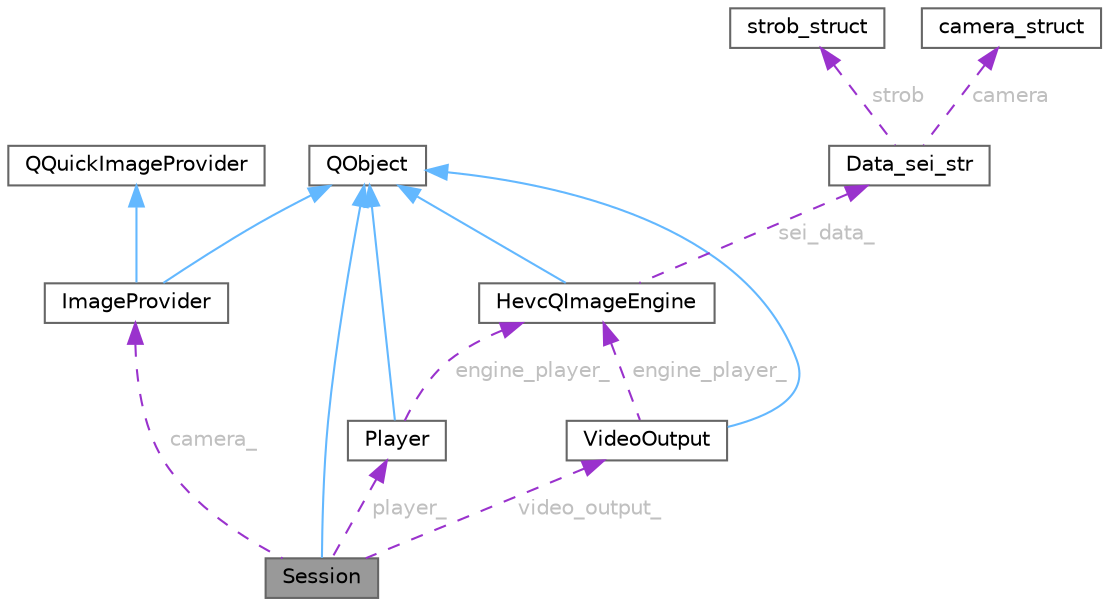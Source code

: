 digraph "Session"
{
 // LATEX_PDF_SIZE
  bgcolor="transparent";
  edge [fontname=Helvetica,fontsize=10,labelfontname=Helvetica,labelfontsize=10];
  node [fontname=Helvetica,fontsize=10,shape=box,height=0.2,width=0.4];
  Node1 [id="Node000001",label="Session",height=0.2,width=0.4,color="gray40", fillcolor="grey60", style="filled", fontcolor="black",tooltip=" "];
  Node2 -> Node1 [id="edge1_Node000001_Node000002",dir="back",color="steelblue1",style="solid",tooltip=" "];
  Node2 [id="Node000002",label="QObject",height=0.2,width=0.4,color="gray40", fillcolor="white", style="filled",tooltip=" "];
  Node3 -> Node1 [id="edge2_Node000001_Node000003",dir="back",color="darkorchid3",style="dashed",tooltip=" ",label=" camera_",fontcolor="grey" ];
  Node3 [id="Node000003",label="ImageProvider",height=0.2,width=0.4,color="gray40", fillcolor="white", style="filled",URL="$class_image_provider.html",tooltip=" "];
  Node2 -> Node3 [id="edge3_Node000003_Node000002",dir="back",color="steelblue1",style="solid",tooltip=" "];
  Node4 -> Node3 [id="edge4_Node000003_Node000004",dir="back",color="steelblue1",style="solid",tooltip=" "];
  Node4 [id="Node000004",label="QQuickImageProvider",height=0.2,width=0.4,color="gray40", fillcolor="white", style="filled",tooltip=" "];
  Node5 -> Node1 [id="edge5_Node000001_Node000005",dir="back",color="darkorchid3",style="dashed",tooltip=" ",label=" player_",fontcolor="grey" ];
  Node5 [id="Node000005",label="Player",height=0.2,width=0.4,color="gray40", fillcolor="white", style="filled",URL="$class_player.html",tooltip="The Player class ...go to frame, image privider."];
  Node2 -> Node5 [id="edge6_Node000005_Node000002",dir="back",color="steelblue1",style="solid",tooltip=" "];
  Node6 -> Node5 [id="edge7_Node000005_Node000006",dir="back",color="darkorchid3",style="dashed",tooltip=" ",label=" engine_player_",fontcolor="grey" ];
  Node6 [id="Node000006",label="HevcQImageEngine",height=0.2,width=0.4,color="gray40", fillcolor="white", style="filled",URL="$class_hevc_q_image_engine.html",tooltip=" "];
  Node2 -> Node6 [id="edge8_Node000006_Node000002",dir="back",color="steelblue1",style="solid",tooltip=" "];
  Node7 -> Node6 [id="edge9_Node000006_Node000007",dir="back",color="darkorchid3",style="dashed",tooltip=" ",label=" sei_data_",fontcolor="grey" ];
  Node7 [id="Node000007",label="Data_sei_str",height=0.2,width=0.4,color="gray40", fillcolor="white", style="filled",URL="$struct_data__sei__str.html",tooltip=" "];
  Node8 -> Node7 [id="edge10_Node000007_Node000008",dir="back",color="darkorchid3",style="dashed",tooltip=" ",label=" strob",fontcolor="grey" ];
  Node8 [id="Node000008",label="strob_struct",height=0.2,width=0.4,color="gray40", fillcolor="white", style="filled",URL="$structstrob__struct.html",tooltip=" "];
  Node9 -> Node7 [id="edge11_Node000007_Node000009",dir="back",color="darkorchid3",style="dashed",tooltip=" ",label=" camera",fontcolor="grey" ];
  Node9 [id="Node000009",label="camera_struct",height=0.2,width=0.4,color="gray40", fillcolor="white", style="filled",URL="$structcamera__struct.html",tooltip=" "];
  Node10 -> Node1 [id="edge12_Node000001_Node000010",dir="back",color="darkorchid3",style="dashed",tooltip=" ",label=" video_output_",fontcolor="grey" ];
  Node10 [id="Node000010",label="VideoOutput",height=0.2,width=0.4,color="gray40", fillcolor="white", style="filled",URL="$class_video_output.html",tooltip=" "];
  Node2 -> Node10 [id="edge13_Node000010_Node000002",dir="back",color="steelblue1",style="solid",tooltip=" "];
  Node6 -> Node10 [id="edge14_Node000010_Node000006",dir="back",color="darkorchid3",style="dashed",tooltip=" ",label=" engine_player_",fontcolor="grey" ];
}
